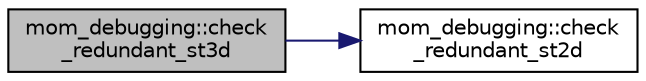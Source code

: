 digraph "mom_debugging::check_redundant_st3d"
{
 // INTERACTIVE_SVG=YES
 // LATEX_PDF_SIZE
  edge [fontname="Helvetica",fontsize="10",labelfontname="Helvetica",labelfontsize="10"];
  node [fontname="Helvetica",fontsize="10",shape=record];
  rankdir="LR";
  Node1 [label="mom_debugging::check\l_redundant_st3d",height=0.2,width=0.4,color="black", fillcolor="grey75", style="filled", fontcolor="black",tooltip="Check for consistency between the duplicated points of a 3-D scalar at tracer points."];
  Node1 -> Node2 [color="midnightblue",fontsize="10",style="solid",fontname="Helvetica"];
  Node2 [label="mom_debugging::check\l_redundant_st2d",height=0.2,width=0.4,color="black", fillcolor="white", style="filled",URL="$namespacemom__debugging.html#a0bd233b19527a7e2cd2e345488ad90a8",tooltip="Check for consistency between the duplicated points of a 2-D scalar at tracer points."];
}
